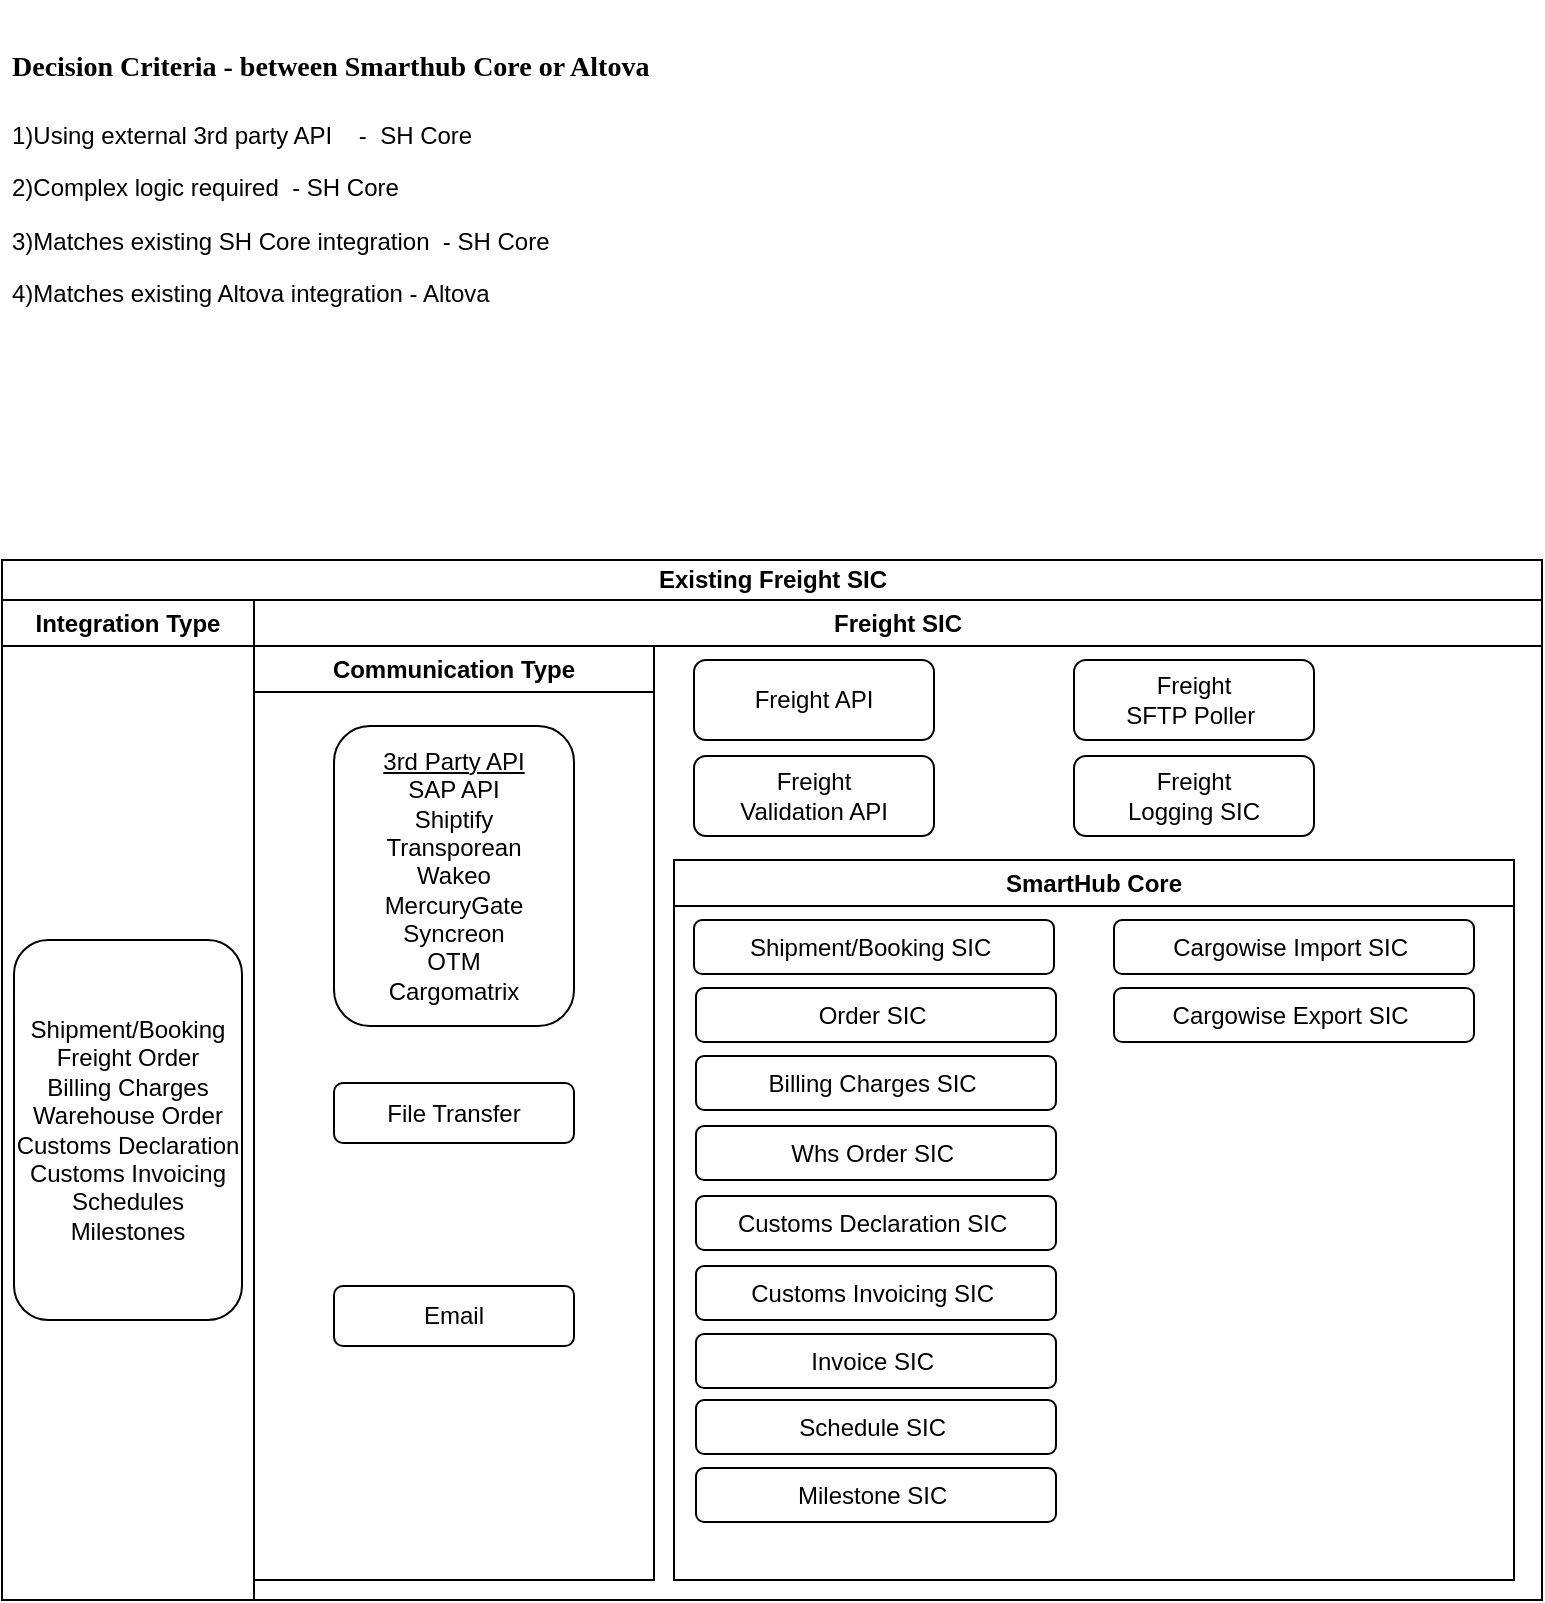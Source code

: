 <mxfile version="21.3.7" type="github">
  <diagram id="prtHgNgQTEPvFCAcTncT" name="Page-1">
    <mxGraphModel dx="1290" dy="581" grid="1" gridSize="10" guides="1" tooltips="1" connect="1" arrows="1" fold="1" page="1" pageScale="1" pageWidth="827" pageHeight="1169" math="0" shadow="0">
      <root>
        <mxCell id="0" />
        <mxCell id="1" parent="0" />
        <mxCell id="rx4HbiY9vvftJRMskoTN-1" value="Existing Freight SIC" style="swimlane;childLayout=stackLayout;resizeParent=1;resizeParentMax=0;startSize=20;html=1;" vertex="1" parent="1">
          <mxGeometry x="34" y="310" width="770" height="520" as="geometry" />
        </mxCell>
        <mxCell id="rx4HbiY9vvftJRMskoTN-22" value="Integration Type" style="swimlane;whiteSpace=wrap;html=1;rounded=0;fontFamily=Helvetica;fontSize=12;fontColor=default;fillColor=none;gradientColor=none;" vertex="1" parent="rx4HbiY9vvftJRMskoTN-1">
          <mxGeometry y="20" width="126" height="500" as="geometry" />
        </mxCell>
        <mxCell id="rx4HbiY9vvftJRMskoTN-23" value="Shipment/Booking&lt;br&gt;Freight Order&lt;br&gt;Billing Charges&lt;br&gt;Warehouse Order&lt;br&gt;Customs Declaration&lt;br&gt;Customs Invoicing&lt;br&gt;Schedules&lt;br&gt;Milestones" style="rounded=1;whiteSpace=wrap;html=1;fontFamily=Helvetica;fontSize=12;fontColor=default;fillColor=none;gradientColor=none;" vertex="1" parent="rx4HbiY9vvftJRMskoTN-22">
          <mxGeometry x="6" y="170" width="114" height="190" as="geometry" />
        </mxCell>
        <mxCell id="rx4HbiY9vvftJRMskoTN-21" value="Freight SIC" style="swimlane;whiteSpace=wrap;html=1;rounded=0;fontFamily=Helvetica;fontSize=12;fontColor=default;fillColor=none;gradientColor=none;" vertex="1" parent="rx4HbiY9vvftJRMskoTN-1">
          <mxGeometry x="126" y="20" width="644" height="500" as="geometry" />
        </mxCell>
        <mxCell id="rx4HbiY9vvftJRMskoTN-25" value="Freight API" style="rounded=1;whiteSpace=wrap;html=1;fontFamily=Helvetica;fontSize=12;fontColor=default;fillColor=none;gradientColor=none;" vertex="1" parent="rx4HbiY9vvftJRMskoTN-21">
          <mxGeometry x="220" y="30" width="120" height="40" as="geometry" />
        </mxCell>
        <mxCell id="rx4HbiY9vvftJRMskoTN-27" value="Communication Type" style="swimlane;whiteSpace=wrap;html=1;rounded=0;fontFamily=Helvetica;fontSize=12;fontColor=default;fillColor=none;gradientColor=none;" vertex="1" parent="rx4HbiY9vvftJRMskoTN-21">
          <mxGeometry y="23" width="200" height="467" as="geometry" />
        </mxCell>
        <mxCell id="rx4HbiY9vvftJRMskoTN-35" value="File Transfer" style="rounded=1;whiteSpace=wrap;html=1;fontFamily=Helvetica;fontSize=12;fontColor=default;fillColor=none;gradientColor=none;" vertex="1" parent="rx4HbiY9vvftJRMskoTN-27">
          <mxGeometry x="40" y="218.5" width="120" height="30" as="geometry" />
        </mxCell>
        <mxCell id="rx4HbiY9vvftJRMskoTN-36" value="Email" style="rounded=1;whiteSpace=wrap;html=1;fontFamily=Helvetica;fontSize=12;fontColor=default;fillColor=none;gradientColor=none;" vertex="1" parent="rx4HbiY9vvftJRMskoTN-27">
          <mxGeometry x="40" y="320" width="120" height="30" as="geometry" />
        </mxCell>
        <mxCell id="rx4HbiY9vvftJRMskoTN-37" value="&lt;u&gt;3rd Party API&lt;/u&gt;&lt;br&gt;SAP API&lt;br&gt;Shiptify&lt;br&gt;Transporean&lt;br&gt;Wakeo&lt;br&gt;MercuryGate&lt;br&gt;Syncreon&lt;br&gt;OTM&lt;br&gt;Cargomatrix" style="rounded=1;whiteSpace=wrap;html=1;fontFamily=Helvetica;fontSize=12;fontColor=default;fillColor=none;gradientColor=none;" vertex="1" parent="rx4HbiY9vvftJRMskoTN-27">
          <mxGeometry x="40" y="40" width="120" height="150" as="geometry" />
        </mxCell>
        <mxCell id="rx4HbiY9vvftJRMskoTN-38" value="Freight &lt;br&gt;SFTP Poller&amp;nbsp;" style="rounded=1;whiteSpace=wrap;html=1;fontFamily=Helvetica;fontSize=12;fontColor=default;fillColor=none;gradientColor=none;" vertex="1" parent="rx4HbiY9vvftJRMskoTN-21">
          <mxGeometry x="410" y="30" width="120" height="40" as="geometry" />
        </mxCell>
        <mxCell id="rx4HbiY9vvftJRMskoTN-39" value="SmartHub Core" style="swimlane;whiteSpace=wrap;html=1;rounded=0;fontFamily=Helvetica;fontSize=12;fontColor=default;fillColor=none;gradientColor=none;" vertex="1" parent="rx4HbiY9vvftJRMskoTN-21">
          <mxGeometry x="210" y="130" width="420" height="360" as="geometry" />
        </mxCell>
        <mxCell id="rx4HbiY9vvftJRMskoTN-26" value="Shipment/Booking SIC&amp;nbsp;" style="rounded=1;whiteSpace=wrap;html=1;fontFamily=Helvetica;fontSize=12;fontColor=default;fillColor=none;gradientColor=none;" vertex="1" parent="rx4HbiY9vvftJRMskoTN-39">
          <mxGeometry x="10" y="30" width="180" height="27" as="geometry" />
        </mxCell>
        <mxCell id="rx4HbiY9vvftJRMskoTN-44" value="Customs Invoicing SIC&amp;nbsp;" style="rounded=1;whiteSpace=wrap;html=1;fontFamily=Helvetica;fontSize=12;fontColor=default;fillColor=none;gradientColor=none;" vertex="1" parent="rx4HbiY9vvftJRMskoTN-39">
          <mxGeometry x="11" y="203" width="180" height="27" as="geometry" />
        </mxCell>
        <mxCell id="rx4HbiY9vvftJRMskoTN-43" value="Customs Declaration SIC&amp;nbsp;" style="rounded=1;whiteSpace=wrap;html=1;fontFamily=Helvetica;fontSize=12;fontColor=default;fillColor=none;gradientColor=none;" vertex="1" parent="rx4HbiY9vvftJRMskoTN-39">
          <mxGeometry x="11" y="168" width="180" height="27" as="geometry" />
        </mxCell>
        <mxCell id="rx4HbiY9vvftJRMskoTN-42" value="Whs Order SIC&amp;nbsp;" style="rounded=1;whiteSpace=wrap;html=1;fontFamily=Helvetica;fontSize=12;fontColor=default;fillColor=none;gradientColor=none;" vertex="1" parent="rx4HbiY9vvftJRMskoTN-39">
          <mxGeometry x="11" y="133" width="180" height="27" as="geometry" />
        </mxCell>
        <mxCell id="rx4HbiY9vvftJRMskoTN-41" value="Billing Charges SIC&amp;nbsp;" style="rounded=1;whiteSpace=wrap;html=1;fontFamily=Helvetica;fontSize=12;fontColor=default;fillColor=none;gradientColor=none;" vertex="1" parent="rx4HbiY9vvftJRMskoTN-39">
          <mxGeometry x="11" y="98" width="180" height="27" as="geometry" />
        </mxCell>
        <mxCell id="rx4HbiY9vvftJRMskoTN-40" value="Order SIC&amp;nbsp;" style="rounded=1;whiteSpace=wrap;html=1;fontFamily=Helvetica;fontSize=12;fontColor=default;fillColor=none;gradientColor=none;" vertex="1" parent="rx4HbiY9vvftJRMskoTN-39">
          <mxGeometry x="11" y="64" width="180" height="27" as="geometry" />
        </mxCell>
        <mxCell id="rx4HbiY9vvftJRMskoTN-45" value="Invoice SIC&amp;nbsp;" style="rounded=1;whiteSpace=wrap;html=1;fontFamily=Helvetica;fontSize=12;fontColor=default;fillColor=none;gradientColor=none;" vertex="1" parent="rx4HbiY9vvftJRMskoTN-39">
          <mxGeometry x="11" y="237" width="180" height="27" as="geometry" />
        </mxCell>
        <mxCell id="rx4HbiY9vvftJRMskoTN-46" value="Schedule SIC&amp;nbsp;" style="rounded=1;whiteSpace=wrap;html=1;fontFamily=Helvetica;fontSize=12;fontColor=default;fillColor=none;gradientColor=none;" vertex="1" parent="rx4HbiY9vvftJRMskoTN-39">
          <mxGeometry x="11" y="270" width="180" height="27" as="geometry" />
        </mxCell>
        <mxCell id="rx4HbiY9vvftJRMskoTN-48" value="Milestone SIC&amp;nbsp;" style="rounded=1;whiteSpace=wrap;html=1;fontFamily=Helvetica;fontSize=12;fontColor=default;fillColor=none;gradientColor=none;" vertex="1" parent="rx4HbiY9vvftJRMskoTN-39">
          <mxGeometry x="11" y="304" width="180" height="27" as="geometry" />
        </mxCell>
        <mxCell id="rx4HbiY9vvftJRMskoTN-49" value="Cargowise Import SIC&amp;nbsp;" style="rounded=1;whiteSpace=wrap;html=1;fontFamily=Helvetica;fontSize=12;fontColor=default;fillColor=none;gradientColor=none;" vertex="1" parent="rx4HbiY9vvftJRMskoTN-39">
          <mxGeometry x="220" y="30" width="180" height="27" as="geometry" />
        </mxCell>
        <mxCell id="rx4HbiY9vvftJRMskoTN-50" value="Cargowise Export SIC&amp;nbsp;" style="rounded=1;whiteSpace=wrap;html=1;fontFamily=Helvetica;fontSize=12;fontColor=default;fillColor=none;gradientColor=none;" vertex="1" parent="rx4HbiY9vvftJRMskoTN-39">
          <mxGeometry x="220" y="64" width="180" height="27" as="geometry" />
        </mxCell>
        <mxCell id="rx4HbiY9vvftJRMskoTN-51" value="Freight &lt;br&gt;Validation API" style="rounded=1;whiteSpace=wrap;html=1;fontFamily=Helvetica;fontSize=12;fontColor=default;fillColor=none;gradientColor=none;" vertex="1" parent="rx4HbiY9vvftJRMskoTN-21">
          <mxGeometry x="220" y="78" width="120" height="40" as="geometry" />
        </mxCell>
        <mxCell id="rx4HbiY9vvftJRMskoTN-52" value="Freight &lt;br&gt;Logging SIC" style="rounded=1;whiteSpace=wrap;html=1;fontFamily=Helvetica;fontSize=12;fontColor=default;fillColor=none;gradientColor=none;" vertex="1" parent="rx4HbiY9vvftJRMskoTN-21">
          <mxGeometry x="410" y="78" width="120" height="40" as="geometry" />
        </mxCell>
        <mxCell id="rx4HbiY9vvftJRMskoTN-53" value="&lt;h1&gt;&lt;font face=&quot;Verdana&quot; style=&quot;font-size: 14px;&quot;&gt;Decision Criteria - between Smarthub Core or Altova&lt;/font&gt;&lt;/h1&gt;&lt;p&gt;1)Using external 3rd party API&amp;nbsp; &amp;nbsp; -&amp;nbsp; SH Core&lt;/p&gt;&lt;p&gt;2)Complex logic required&amp;nbsp; - SH Core&lt;/p&gt;&lt;p&gt;3)Matches existing SH Core integration&amp;nbsp; - SH Core&lt;/p&gt;&lt;p&gt;4)Matches existing Altova integration - Altova&lt;/p&gt;&lt;p&gt;&lt;br&gt;&lt;/p&gt;" style="text;html=1;strokeColor=none;fillColor=none;spacing=5;spacingTop=-20;whiteSpace=wrap;overflow=hidden;rounded=0;fontSize=12;fontFamily=Helvetica;fontColor=default;align=left;" vertex="1" parent="1">
          <mxGeometry x="34" y="40" width="766" height="190" as="geometry" />
        </mxCell>
      </root>
    </mxGraphModel>
  </diagram>
</mxfile>
